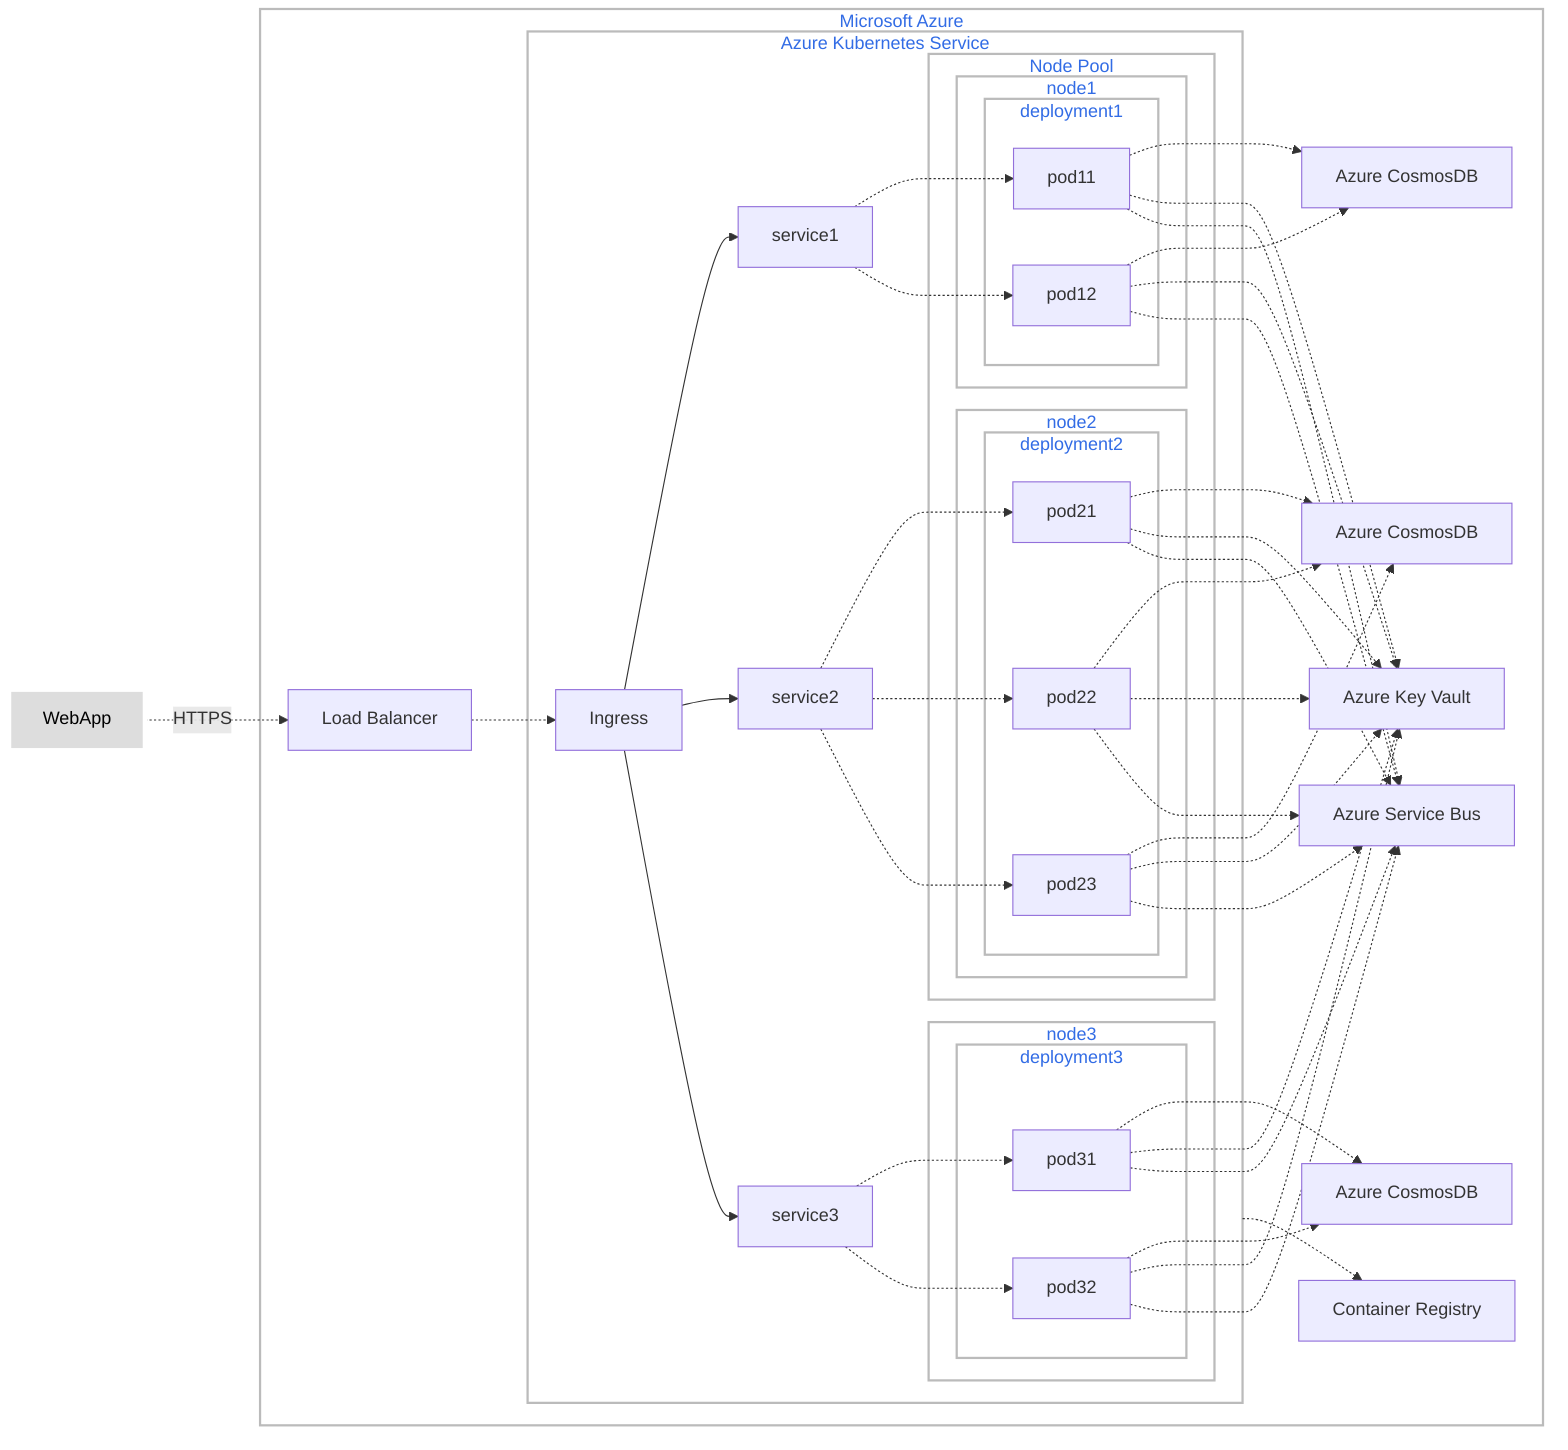 graph LR
    client1[WebApp]-. HTTPS .-> loadbalancer[Service];

    subgraph Azure[Microsoft Azure]

        loadbalancer[Load Balancer] .-> ingress;


        subgraph aks["Azure Kubernetes Service"]
            ingress[Ingress];

            ingress --> service1;
            ingress --> service2;
            ingress --> service3;

            service1 .-> pod11;
            service1 .-> pod12;

            service2 .-> pod21;
            service2 .-> pod22;
            service2 .-> pod23;

            service3 .-> pod31;
            service3 .-> pod32;

            subgraph nodepool[Node Pool]
                subgraph node1
                    subgraph deployment1
                        pod11;
                        pod12;
                    end
                end

                subgraph node2
                    subgraph deployment2
                        pod21;
                        pod22;
                        pod23;
                    end
                end
            end

            subgraph node3
                subgraph deployment3
                    pod31;
                    pod32;
                end
            end

        end

        pod11 .-> db1[Azure CosmosDB];
        pod12 .-> db1;

        pod21 .-> db2[Azure CosmosDB];
        pod22 .-> db2;
        pod23 .-> db2;

        pod31 .-> db3[Azure CosmosDB];
        pod32 .-> db3;

        pod11 .-> kv[Azure Key Vault];
        pod12 .-> kv;

        pod21 .-> kv;
        pod22 .-> kv;
        pod23 .-> kv;

        pod31 .-> kv;
        pod32 .-> kv;

        pod11 .-> asb[Azure Service Bus];
        pod12 .-> asb;

        pod21 .-> asb;
        pod22 .-> asb;
        pod23 .-> asb;

        pod31 .-> asb;
        pod32 .-> asb;

        aks .-> cr[Container Registry];
    end

    classDef plain fill:#ddd,stroke:#fff,stroke-width:4px,color:#000;
    classDef cluster fill:#fff,stroke:#bbb,stroke-width:2px,color:#326ce5;
    class client1,client2,client3,client4 plain;
    class cluster cluster;